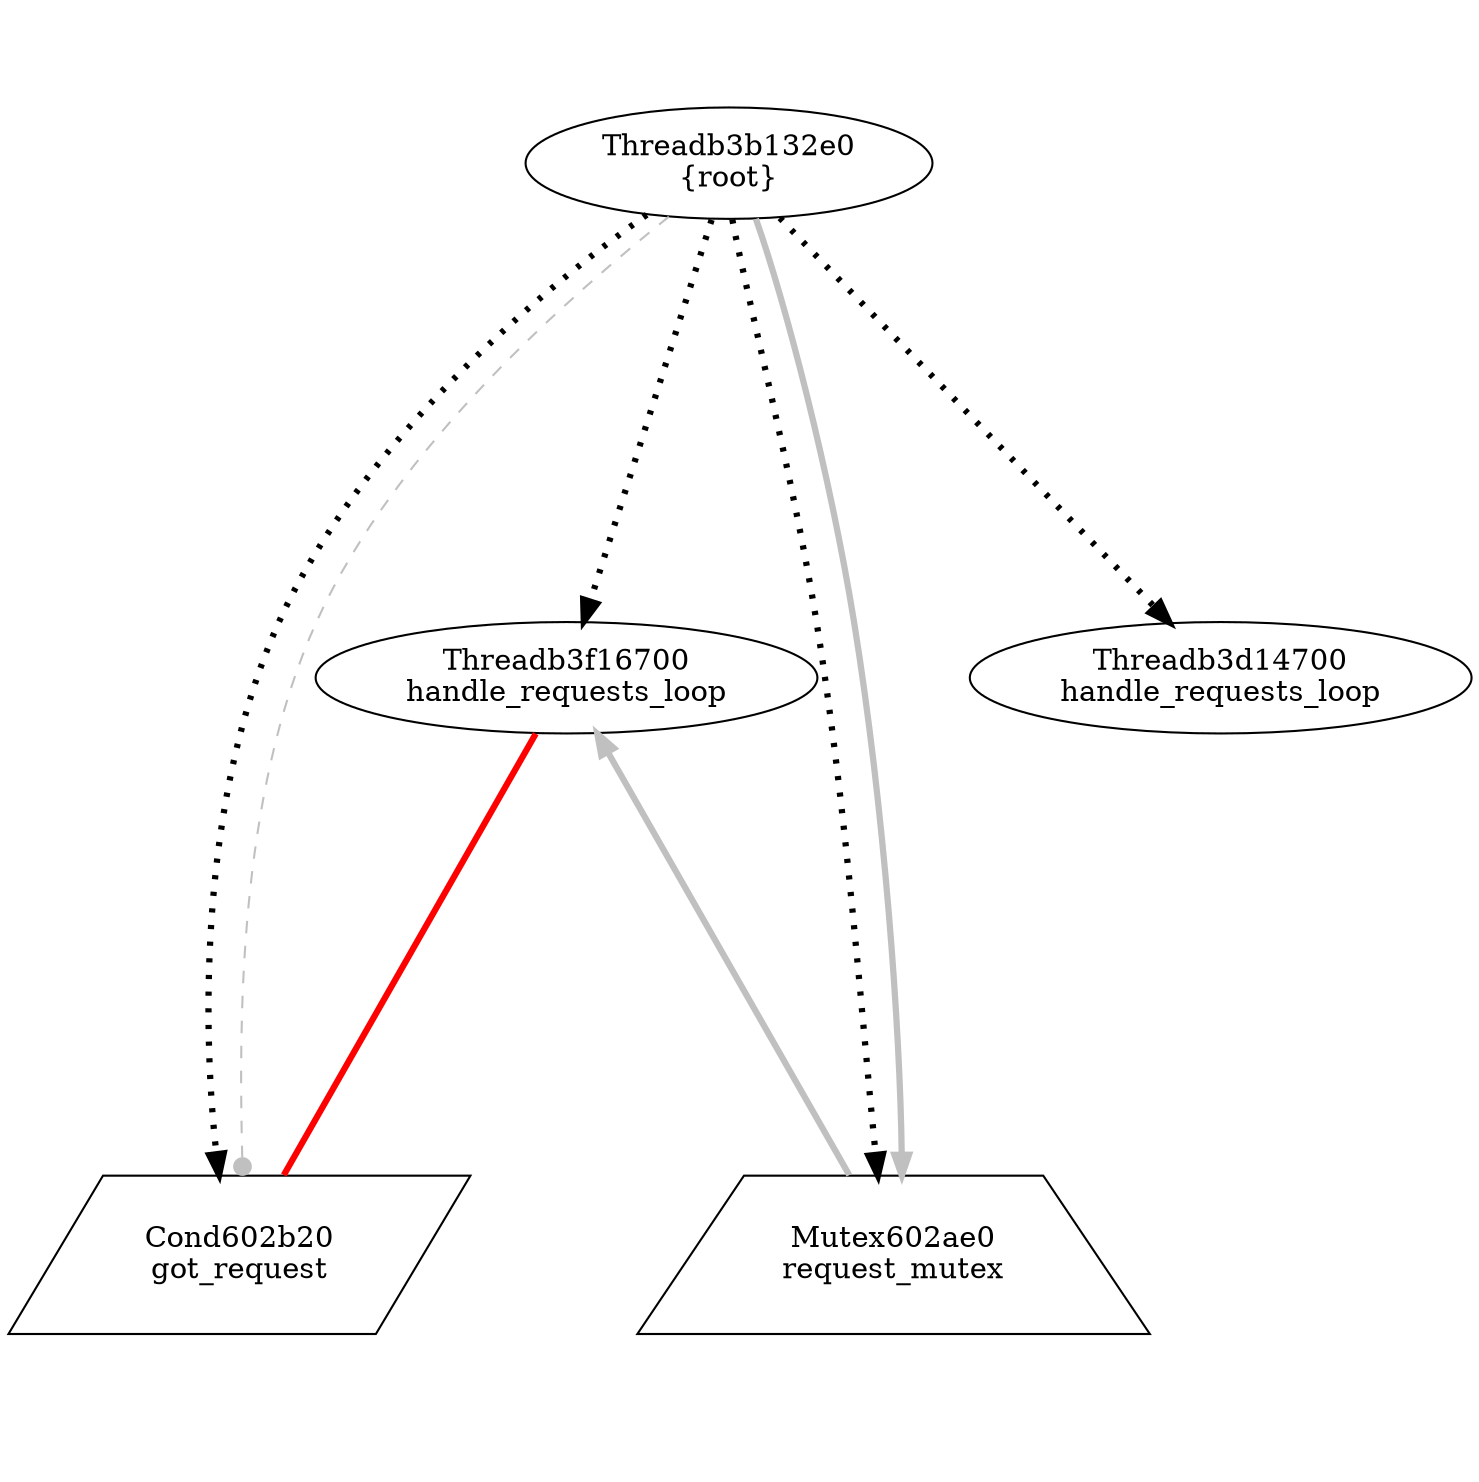 digraph G {
graph[center=true, ratio=1];
Threadb3f16700 [color=black,label="Threadb3f16700\nhandle_requests_loop"];
Threadb3f16700 -> Cond602b20 [arrowhead=daimond,color=red,penwidth=3];
Threadb3f16700 -> Mutex602ae0 [arrowhead=normal,color=grey,dir=back,penwidth=3];
Threadb3d14700 [color=black,label="Threadb3d14700\nhandle_requests_loop"];
Threadb3b132e0 [color=black,label="Threadb3b132e0\n{root}"];
Threadb3b132e0 -> Mutex602ae0 [style=dotted,arrowhead=normal,penwidth=3];
Threadb3b132e0 -> Cond602b20 [style=dotted,arrowhead=normal,penwidth=3];
Threadb3b132e0 -> Threadb3d14700 [style=dotted,arrowhead=normal,penwidth=3];
Threadb3b132e0 -> Threadb3f16700 [style=dotted,arrowhead=normal,penwidth=3];
Threadb3b132e0 -> Cond602b20 [style=dashed,arrowhead=dot,color=grey,penwdith=6];
Threadb3b132e0 -> Mutex602ae0 [arrowhead=normal,color=grey,penwidth=3];
Cond602b20 [shape=parallelogram,color=black,label="Cond602b20\ngot_request"];
Mutex602ae0 [shape=trapezium,color=black,label="Mutex602ae0\nrequest_mutex"];
}